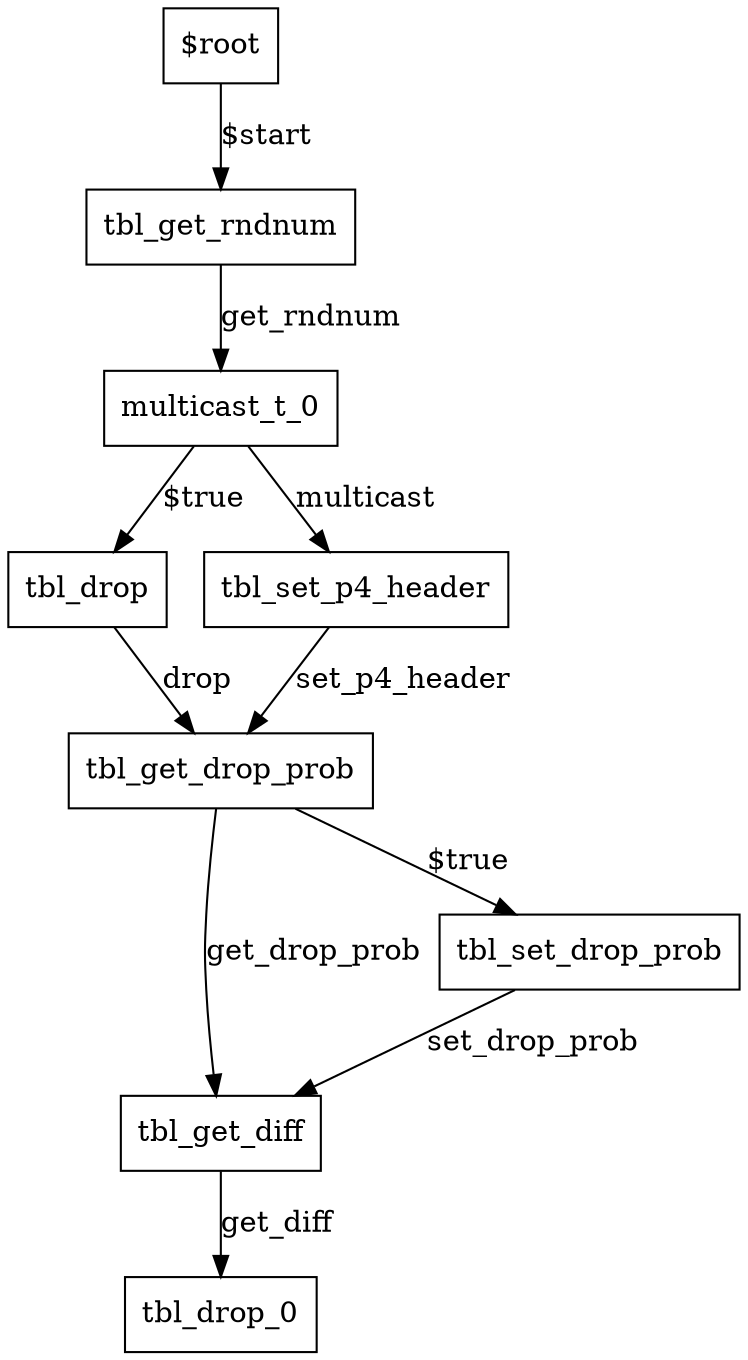digraph ingress {
0 [label="$root" shape=box color="black"];
2 [label="multicast_t_0" shape=box color="black"];
4 [label="tbl_drop" shape=box color="black"];
8 [label="tbl_drop_0" shape=box color="black"];
6 [label="tbl_get_diff" shape=box color="black"];
5 [label="tbl_get_drop_prob" shape=box color="black"];
1 [label="tbl_get_rndnum" shape=box color="black"];
7 [label="tbl_set_drop_prob" shape=box color="black"];
3 [label="tbl_set_p4_header" shape=box color="black"];
0-> 1 [label="$start" color="black"];
2-> 3 [label="multicast" color="black"];
2-> 4 [label="$true" color="black"];
4-> 5 [label="drop" color="black"];
6-> 8 [label="get_diff" color="black"];
5-> 6 [label="get_drop_prob" color="black"];
5-> 7 [label="$true" color="black"];
1-> 2 [label="get_rndnum" color="black"];
7-> 6 [label="set_drop_prob" color="black"];
3-> 5 [label="set_p4_header" color="black"];
}
